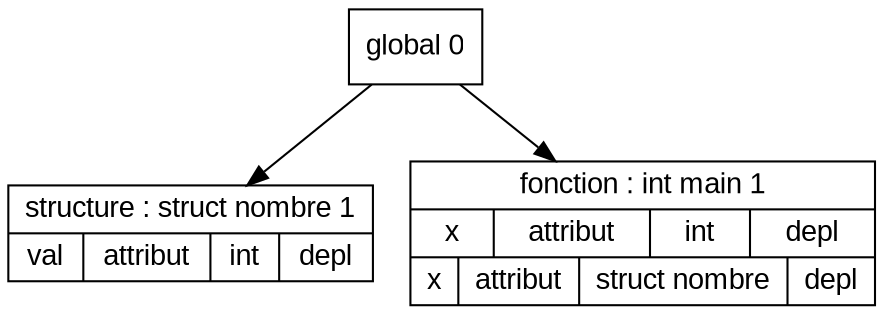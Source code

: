 digraph "tds"{

	node [fontname="Arial"];

	N1 [shape=record label="{ structure : struct nombre 1
	| { val | attribut | int | depl }
	}"];

	N2 [shape=record label="{ fonction : int main 1
	| { x | attribut | int | depl }
	| { x | attribut | struct nombre | depl }
	}"];

	N0 [shape=record label="{ global 0
	}"];


	N0 -> N1; 
	N0 -> N2; 
}
